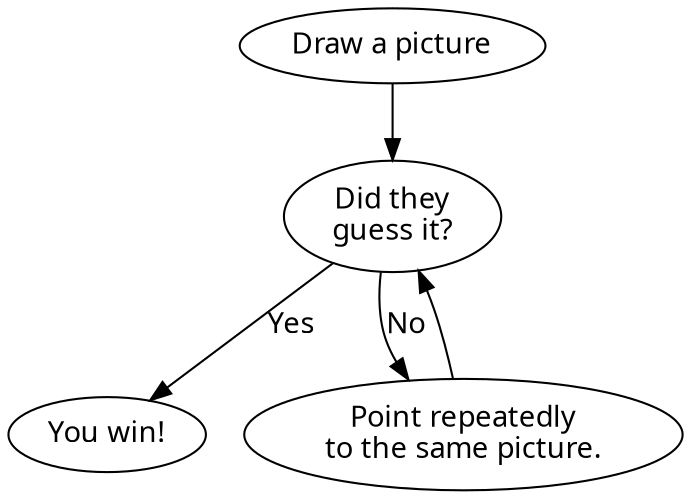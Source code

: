 digraph G {
  node [fontname = "Handlee"];
  edge [fontname = "Handlee"];


  draw [ label = "Draw a picture" ];
  win [ label = "You win!" ];
  guess [ label = "Did they\nguess it?" ];
  point [
    label = "Point repeatedly\nto the same picture."
  ];

  draw -> guess;

  guess -> win [ label = "Yes" ];
  point -> guess;
  guess -> point [ label = "No" ];
}

